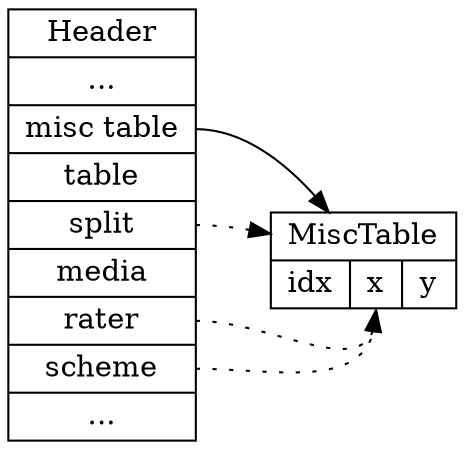 digraph structs {

    rankdir=LR
    node[shape=record]

    header [label="Header | ... | <misctable> misc table | <table> table | <split> split | media | <rater> rater | <scheme> scheme | ... "]
    table [label="MiscTable | { idx | <column> x | y }"]

    header:split -> table [style="dotted"]
    header:rater -> table:column [style="dotted"]
    header:scheme -> table:column [style="dotted"]
    header:misctable -> table

}

